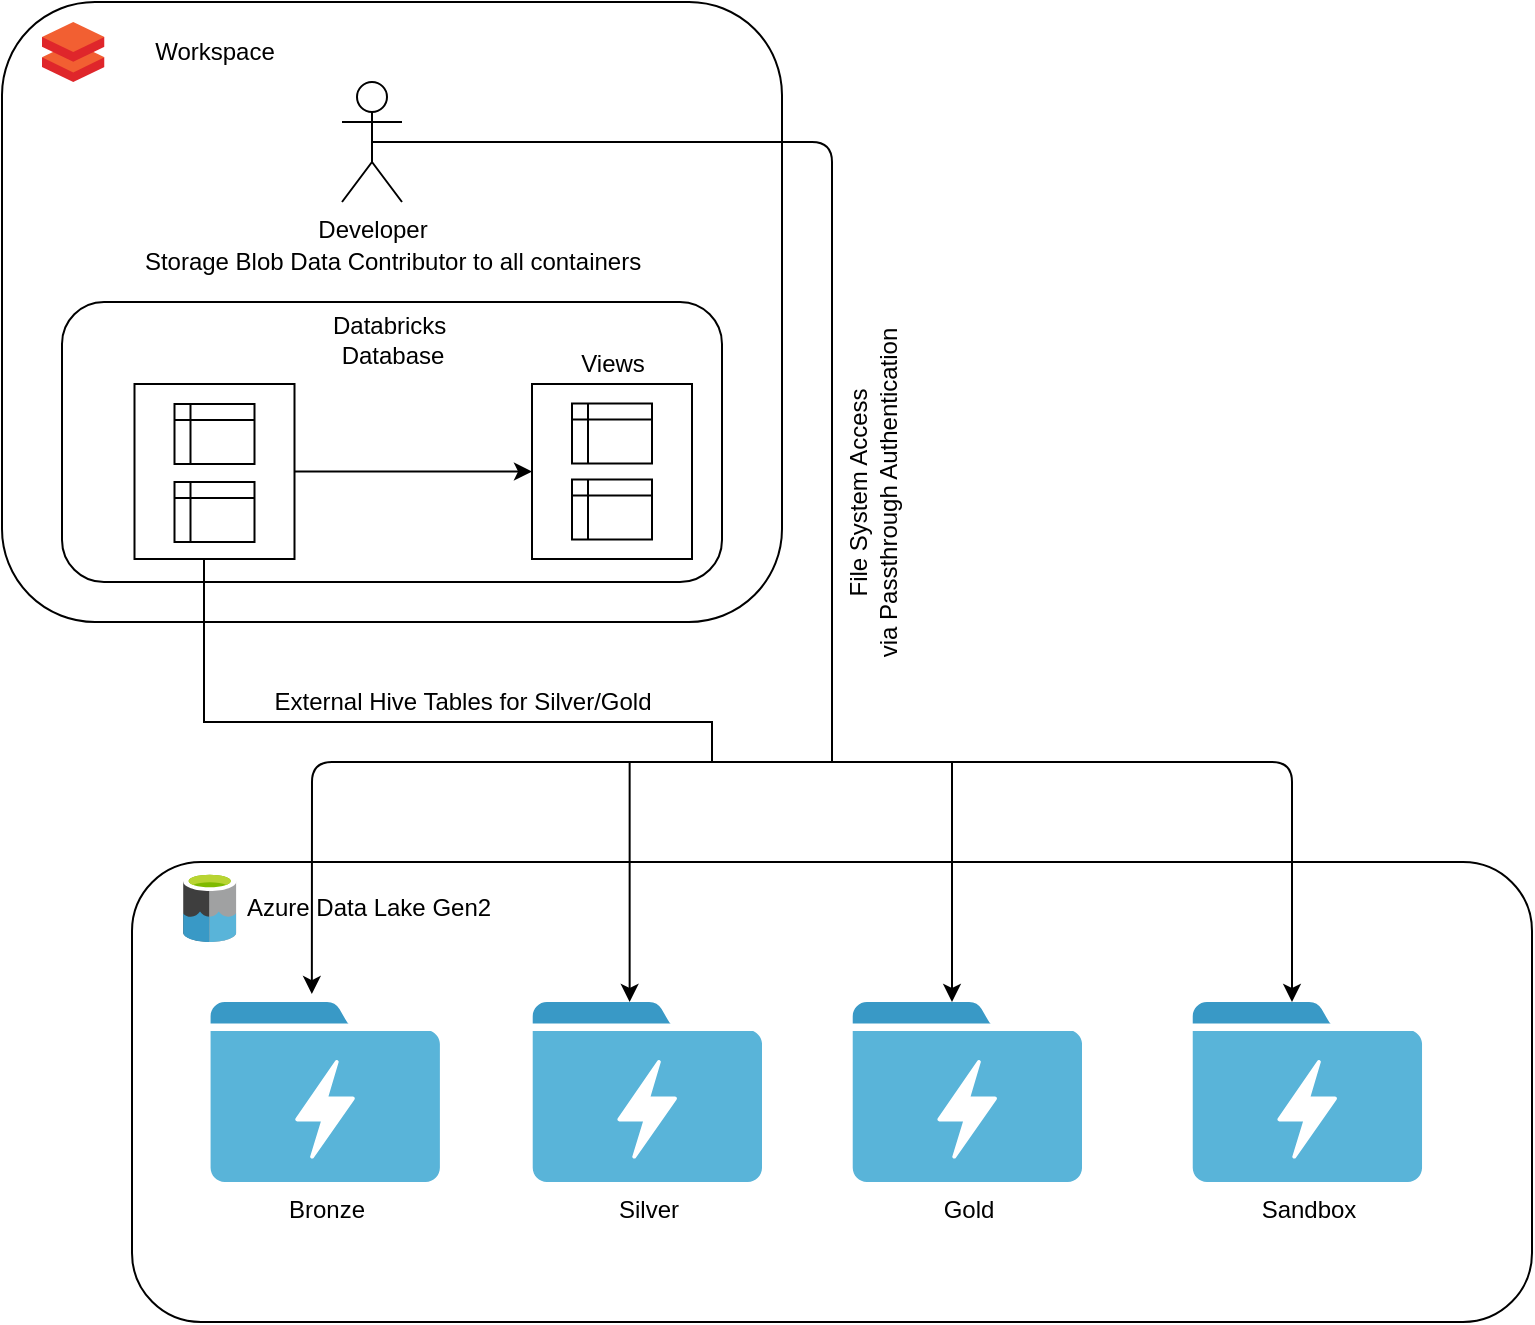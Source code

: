 <mxfile version="13.7.3" type="device"><diagram id="Dv7FHd4BqTtyxhLGKrL5" name="Page-1"><mxGraphModel dx="1422" dy="737" grid="1" gridSize="10" guides="1" tooltips="1" connect="1" arrows="1" fold="1" page="1" pageScale="1" pageWidth="1100" pageHeight="850" math="0" shadow="0"><root><mxCell id="0"/><mxCell id="1" parent="0"/><mxCell id="vxr8_YKXQ8sqCZiA65ca-2" value="" style="rounded=1;whiteSpace=wrap;html=1;" parent="1" vertex="1"><mxGeometry x="135" y="150" width="390" height="310" as="geometry"/></mxCell><mxCell id="vxr8_YKXQ8sqCZiA65ca-3" value="" style="rounded=1;whiteSpace=wrap;html=1;" parent="1" vertex="1"><mxGeometry x="165" y="300" width="330" height="140" as="geometry"/></mxCell><mxCell id="vxr8_YKXQ8sqCZiA65ca-28" style="edgeStyle=orthogonalEdgeStyle;rounded=0;orthogonalLoop=1;jettySize=auto;html=1;exitX=0.5;exitY=1;exitDx=0;exitDy=0;endArrow=none;endFill=0;" parent="1" source="vxr8_YKXQ8sqCZiA65ca-27" edge="1"><mxGeometry relative="1" as="geometry"><mxPoint x="490" y="530" as="targetPoint"/><Array as="points"><mxPoint x="236" y="510"/><mxPoint x="490" y="510"/></Array></mxGeometry></mxCell><mxCell id="-74LzATNf0wI42xzplhl-6" style="edgeStyle=orthogonalEdgeStyle;rounded=0;orthogonalLoop=1;jettySize=auto;html=1;exitX=1;exitY=0.5;exitDx=0;exitDy=0;entryX=0;entryY=0.5;entryDx=0;entryDy=0;" parent="1" source="vxr8_YKXQ8sqCZiA65ca-27" target="vxr8_YKXQ8sqCZiA65ca-29" edge="1"><mxGeometry relative="1" as="geometry"/></mxCell><mxCell id="vxr8_YKXQ8sqCZiA65ca-27" value="" style="rounded=0;whiteSpace=wrap;html=1;" parent="1" vertex="1"><mxGeometry x="201.25" y="341" width="80" height="87.5" as="geometry"/></mxCell><mxCell id="vxr8_YKXQ8sqCZiA65ca-4" value="" style="aspect=fixed;html=1;points=[];align=center;image;fontSize=12;image=img/lib/mscae/Databricks.svg;" parent="1" vertex="1"><mxGeometry x="155" y="160" width="31.25" height="30" as="geometry"/></mxCell><mxCell id="vxr8_YKXQ8sqCZiA65ca-5" value="Workspace" style="text;html=1;align=center;verticalAlign=middle;resizable=0;points=[];autosize=1;" parent="1" vertex="1"><mxGeometry x="201.25" y="165" width="80" height="20" as="geometry"/></mxCell><mxCell id="vxr8_YKXQ8sqCZiA65ca-6" value="Databricks&amp;nbsp;&lt;br&gt;Database" style="text;html=1;align=center;verticalAlign=middle;resizable=0;points=[];autosize=1;" parent="1" vertex="1"><mxGeometry x="290" y="304" width="80" height="30" as="geometry"/></mxCell><mxCell id="vxr8_YKXQ8sqCZiA65ca-7" value="Developer" style="shape=umlActor;verticalLabelPosition=bottom;labelBackgroundColor=#ffffff;verticalAlign=top;html=1;outlineConnect=0;" parent="1" vertex="1"><mxGeometry x="305" y="190" width="30" height="60" as="geometry"/></mxCell><mxCell id="vxr8_YKXQ8sqCZiA65ca-21" value="Storage Blob Data Contributor to all containers" style="text;html=1;align=center;verticalAlign=middle;resizable=0;points=[];autosize=1;" parent="1" vertex="1"><mxGeometry x="200" y="270" width="260" height="20" as="geometry"/></mxCell><mxCell id="vxr8_YKXQ8sqCZiA65ca-23" value="External Hive Tables for Silver/Gold" style="text;html=1;align=center;verticalAlign=middle;resizable=0;points=[];autosize=1;rotation=0;" parent="1" vertex="1"><mxGeometry x="265" y="490" width="200" height="20" as="geometry"/></mxCell><mxCell id="vxr8_YKXQ8sqCZiA65ca-24" value="" style="shape=internalStorage;whiteSpace=wrap;html=1;backgroundOutline=1;dx=8;dy=8;" parent="1" vertex="1"><mxGeometry x="221.25" y="390" width="40" height="30" as="geometry"/></mxCell><mxCell id="vxr8_YKXQ8sqCZiA65ca-25" value="" style="shape=internalStorage;whiteSpace=wrap;html=1;backgroundOutline=1;dx=8;dy=8;" parent="1" vertex="1"><mxGeometry x="221.25" y="351" width="40" height="30" as="geometry"/></mxCell><mxCell id="vxr8_YKXQ8sqCZiA65ca-29" value="" style="rounded=0;whiteSpace=wrap;html=1;" parent="1" vertex="1"><mxGeometry x="400" y="341" width="80" height="87.5" as="geometry"/></mxCell><mxCell id="vxr8_YKXQ8sqCZiA65ca-30" value="" style="shape=internalStorage;whiteSpace=wrap;html=1;backgroundOutline=1;dx=8;dy=8;" parent="1" vertex="1"><mxGeometry x="420" y="388.75" width="40" height="30" as="geometry"/></mxCell><mxCell id="vxr8_YKXQ8sqCZiA65ca-31" value="" style="shape=internalStorage;whiteSpace=wrap;html=1;backgroundOutline=1;dx=8;dy=8;" parent="1" vertex="1"><mxGeometry x="420" y="350.75" width="40" height="30" as="geometry"/></mxCell><mxCell id="vxr8_YKXQ8sqCZiA65ca-36" value="Views" style="text;html=1;align=center;verticalAlign=middle;resizable=0;points=[];autosize=1;rotation=0;" parent="1" vertex="1"><mxGeometry x="415" y="321" width="50" height="20" as="geometry"/></mxCell><mxCell id="vxr8_YKXQ8sqCZiA65ca-38" value="" style="group" parent="1" vertex="1" connectable="0"><mxGeometry x="200" y="580" width="700" height="230" as="geometry"/></mxCell><mxCell id="vxr8_YKXQ8sqCZiA65ca-1" value="" style="rounded=1;whiteSpace=wrap;html=1;" parent="vxr8_YKXQ8sqCZiA65ca-38" vertex="1"><mxGeometry width="700" height="230" as="geometry"/></mxCell><mxCell id="vxr8_YKXQ8sqCZiA65ca-11" value="Bronze" style="aspect=fixed;html=1;points=[];align=center;image;fontSize=12;image=img/lib/mscae/Data_Lake_Store.svg;" parent="vxr8_YKXQ8sqCZiA65ca-38" vertex="1"><mxGeometry x="38.923" y="70" width="115.38" height="90" as="geometry"/></mxCell><mxCell id="vxr8_YKXQ8sqCZiA65ca-12" value="" style="aspect=fixed;html=1;points=[];align=center;image;fontSize=12;image=img/lib/mscae/Data_Lake.svg;" parent="vxr8_YKXQ8sqCZiA65ca-38" vertex="1"><mxGeometry x="25.558" y="5" width="26.6" height="35" as="geometry"/></mxCell><mxCell id="vxr8_YKXQ8sqCZiA65ca-13" value="Azure Data Lake Gen2" style="text;html=1;align=center;verticalAlign=middle;resizable=0;points=[];autosize=1;" parent="vxr8_YKXQ8sqCZiA65ca-38" vertex="1"><mxGeometry x="48.16" y="12.5" width="140" height="20" as="geometry"/></mxCell><mxCell id="vxr8_YKXQ8sqCZiA65ca-14" value="Silver" style="aspect=fixed;html=1;points=[];align=center;image;fontSize=12;image=img/lib/mscae/Data_Lake_Store.svg;" parent="vxr8_YKXQ8sqCZiA65ca-38" vertex="1"><mxGeometry x="199.996" y="70" width="115.38" height="90" as="geometry"/></mxCell><mxCell id="vxr8_YKXQ8sqCZiA65ca-15" value="Gold" style="aspect=fixed;html=1;points=[];align=center;image;fontSize=12;image=img/lib/mscae/Data_Lake_Store.svg;" parent="vxr8_YKXQ8sqCZiA65ca-38" vertex="1"><mxGeometry x="360.002" y="70" width="115.38" height="90" as="geometry"/></mxCell><mxCell id="-74LzATNf0wI42xzplhl-1" value="Sandbox" style="aspect=fixed;html=1;points=[];align=center;image;fontSize=12;image=img/lib/mscae/Data_Lake_Store.svg;" parent="vxr8_YKXQ8sqCZiA65ca-38" vertex="1"><mxGeometry x="530.003" y="70" width="115.38" height="90" as="geometry"/></mxCell><mxCell id="vxr8_YKXQ8sqCZiA65ca-10" value="" style="endArrow=classic;startArrow=classic;html=1;exitX=0.442;exitY=-0.044;exitDx=0;exitDy=0;exitPerimeter=0;" parent="1" source="vxr8_YKXQ8sqCZiA65ca-11" edge="1"><mxGeometry width="50" height="50" relative="1" as="geometry"><mxPoint x="290" y="530" as="sourcePoint"/><mxPoint x="780" y="650" as="targetPoint"/><Array as="points"><mxPoint x="290" y="530"/><mxPoint x="780" y="530"/></Array></mxGeometry></mxCell><mxCell id="-74LzATNf0wI42xzplhl-2" value="" style="endArrow=classic;html=1;" parent="1" edge="1"><mxGeometry width="50" height="50" relative="1" as="geometry"><mxPoint x="610" y="530" as="sourcePoint"/><mxPoint x="610" y="650" as="targetPoint"/></mxGeometry></mxCell><mxCell id="-74LzATNf0wI42xzplhl-3" value="" style="endArrow=classic;html=1;" parent="1" edge="1"><mxGeometry width="50" height="50" relative="1" as="geometry"><mxPoint x="448.82" y="530.0" as="sourcePoint"/><mxPoint x="448.82" y="650.0" as="targetPoint"/></mxGeometry></mxCell><mxCell id="-74LzATNf0wI42xzplhl-7" value="" style="endArrow=none;html=1;endFill=0;exitX=0.5;exitY=0.5;exitDx=0;exitDy=0;exitPerimeter=0;" parent="1" source="vxr8_YKXQ8sqCZiA65ca-7" edge="1"><mxGeometry width="50" height="50" relative="1" as="geometry"><mxPoint x="550" y="240" as="sourcePoint"/><mxPoint x="550" y="530" as="targetPoint"/><Array as="points"><mxPoint x="550" y="220"/><mxPoint x="550" y="380"/></Array></mxGeometry></mxCell><mxCell id="-74LzATNf0wI42xzplhl-8" value="File System Access&lt;br&gt;via Passthrough Authentication" style="text;html=1;align=center;verticalAlign=middle;resizable=0;points=[];autosize=1;rotation=-90;" parent="1" vertex="1"><mxGeometry x="480" y="380.75" width="180" height="30" as="geometry"/></mxCell></root></mxGraphModel></diagram></mxfile>